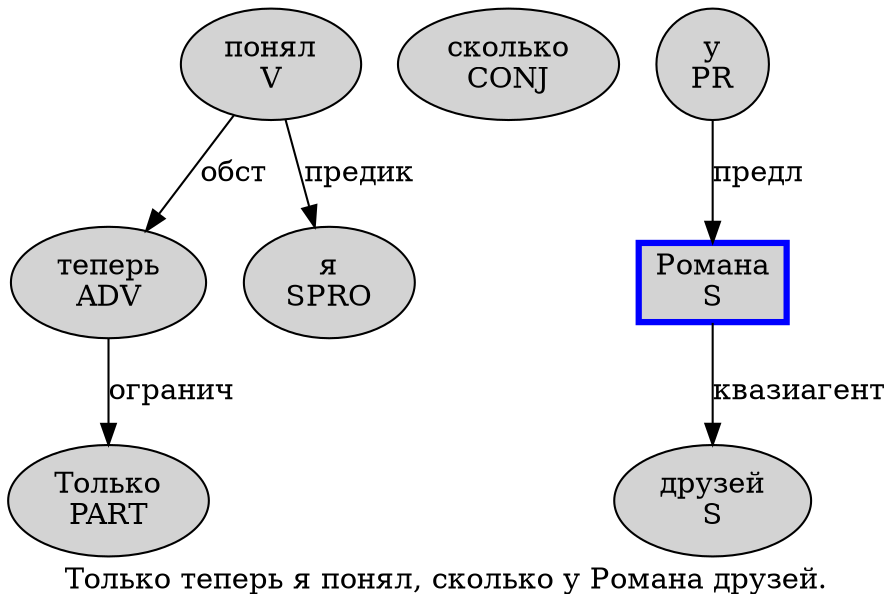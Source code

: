 digraph SENTENCE_65 {
	graph [label="Только теперь я понял, сколько у Романа друзей."]
	node [style=filled]
		0 [label="Только
PART" color="" fillcolor=lightgray penwidth=1 shape=ellipse]
		1 [label="теперь
ADV" color="" fillcolor=lightgray penwidth=1 shape=ellipse]
		2 [label="я
SPRO" color="" fillcolor=lightgray penwidth=1 shape=ellipse]
		3 [label="понял
V" color="" fillcolor=lightgray penwidth=1 shape=ellipse]
		5 [label="сколько
CONJ" color="" fillcolor=lightgray penwidth=1 shape=ellipse]
		6 [label="у
PR" color="" fillcolor=lightgray penwidth=1 shape=ellipse]
		7 [label="Романа
S" color=blue fillcolor=lightgray penwidth=3 shape=box]
		8 [label="друзей
S" color="" fillcolor=lightgray penwidth=1 shape=ellipse]
			3 -> 1 [label="обст"]
			3 -> 2 [label="предик"]
			1 -> 0 [label="огранич"]
			7 -> 8 [label="квазиагент"]
			6 -> 7 [label="предл"]
}